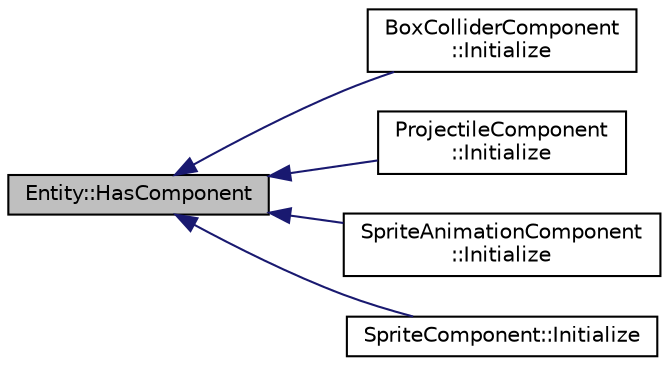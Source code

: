 digraph "Entity::HasComponent"
{
  edge [fontname="Helvetica",fontsize="10",labelfontname="Helvetica",labelfontsize="10"];
  node [fontname="Helvetica",fontsize="10",shape=record];
  rankdir="LR";
  Node1 [label="Entity::HasComponent",height=0.2,width=0.4,color="black", fillcolor="grey75", style="filled", fontcolor="black"];
  Node1 -> Node2 [dir="back",color="midnightblue",fontsize="10",style="solid",fontname="Helvetica"];
  Node2 [label="BoxColliderComponent\l::Initialize",height=0.2,width=0.4,color="black", fillcolor="white", style="filled",URL="$class_box_collider_component.html#a1696fea736870116974fa8f0738f5aa5"];
  Node1 -> Node3 [dir="back",color="midnightblue",fontsize="10",style="solid",fontname="Helvetica"];
  Node3 [label="ProjectileComponent\l::Initialize",height=0.2,width=0.4,color="black", fillcolor="white", style="filled",URL="$class_projectile_component.html#a439f60c9371cd1418a639cf7fb6630c3"];
  Node1 -> Node4 [dir="back",color="midnightblue",fontsize="10",style="solid",fontname="Helvetica"];
  Node4 [label="SpriteAnimationComponent\l::Initialize",height=0.2,width=0.4,color="black", fillcolor="white", style="filled",URL="$class_sprite_animation_component.html#a34af28a9da3a6ad15b7ba630d2f781c6"];
  Node1 -> Node5 [dir="back",color="midnightblue",fontsize="10",style="solid",fontname="Helvetica"];
  Node5 [label="SpriteComponent::Initialize",height=0.2,width=0.4,color="black", fillcolor="white", style="filled",URL="$class_sprite_component.html#a75435ae880176fea72b456cf60786903"];
}

